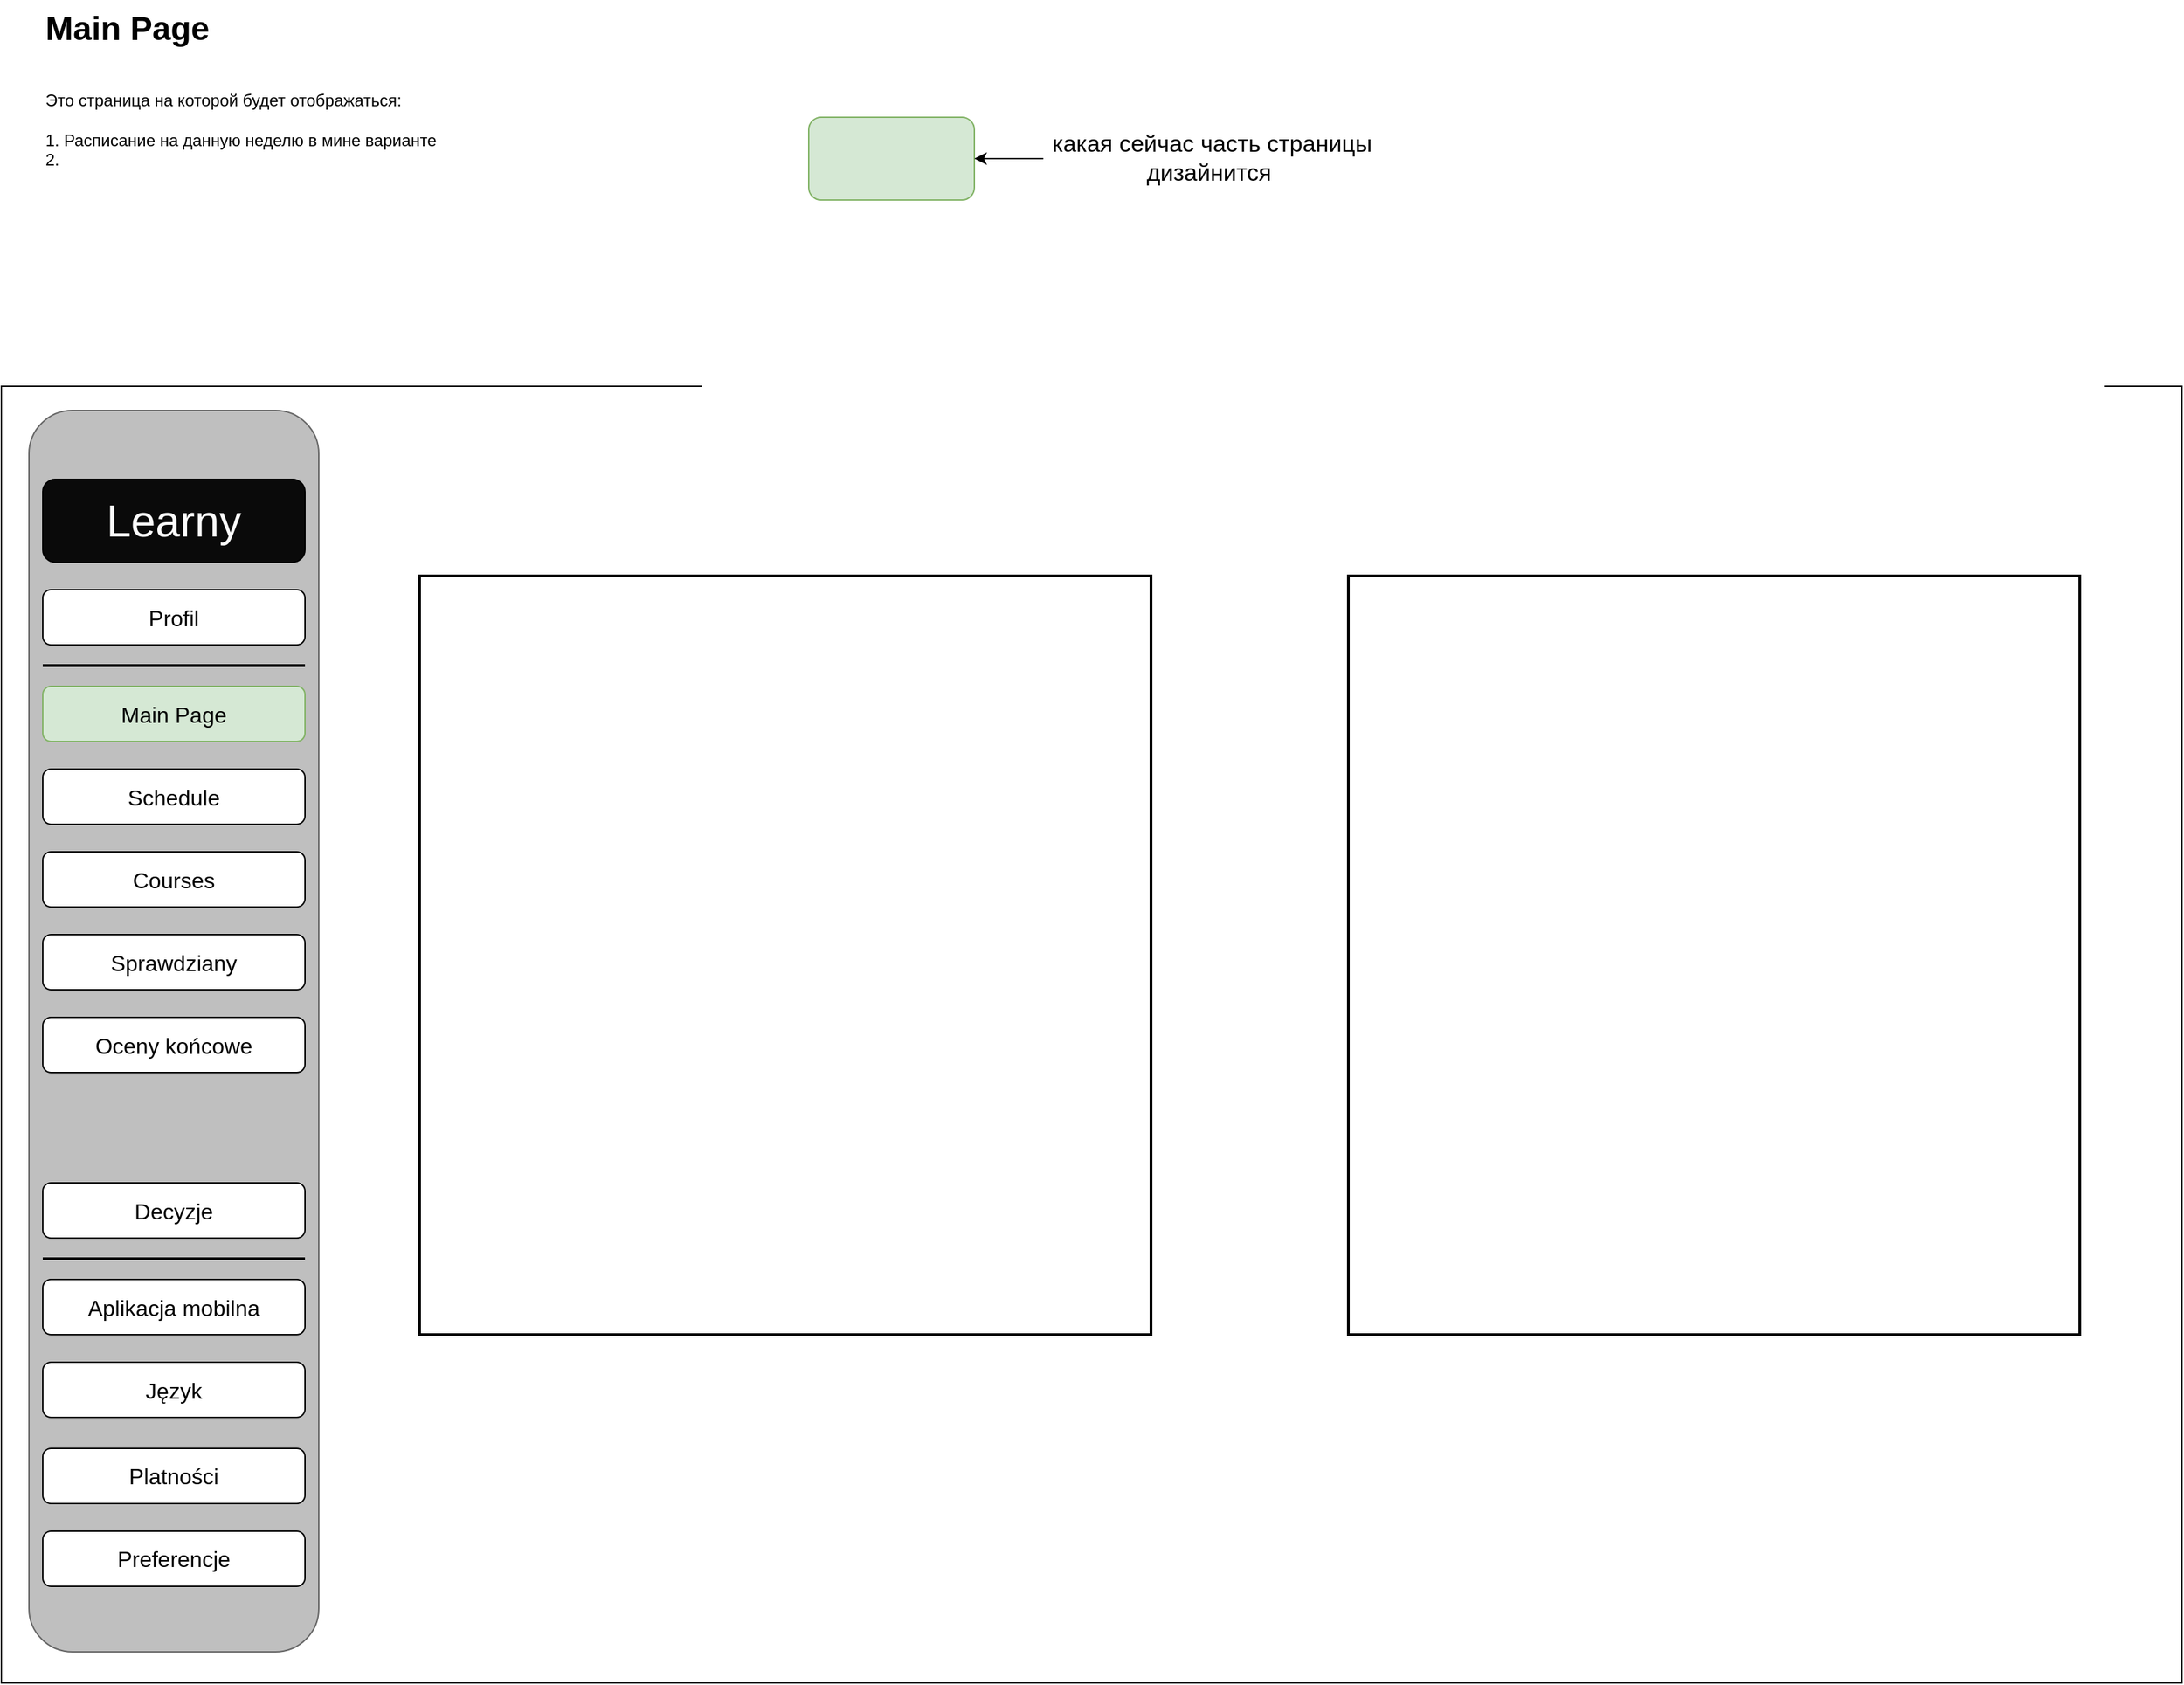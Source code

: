 <mxfile version="24.4.13" type="device">
  <diagram name="Page-1" id="bLqNmkRba2NGORORPSZ6">
    <mxGraphModel dx="-438" dy="2245" grid="1" gridSize="10" guides="1" tooltips="1" connect="1" arrows="1" fold="1" page="1" pageScale="1" pageWidth="2000" pageHeight="700" math="0" shadow="0">
      <root>
        <mxCell id="0" />
        <mxCell id="1" parent="0" />
        <mxCell id="y0Fj-1lW7r01eOwDqa-p-22" value="" style="rounded=0;whiteSpace=wrap;html=1;fillColor=default;fillStyle=auto;" parent="1" vertex="1">
          <mxGeometry x="2030" y="-970" width="1580" height="940" as="geometry" />
        </mxCell>
        <mxCell id="y0Fj-1lW7r01eOwDqa-p-24" value="" style="rounded=1;whiteSpace=wrap;html=1;fillColor=#BFBFBF;fontColor=#333333;strokeColor=#666666;movable=1;resizable=1;rotatable=1;deletable=1;editable=1;locked=0;connectable=1;" parent="1" vertex="1">
          <mxGeometry x="2050" y="-952.5" width="210" height="900" as="geometry" />
        </mxCell>
        <mxCell id="y0Fj-1lW7r01eOwDqa-p-25" value="&lt;font style=&quot;font-size: 32px;&quot;&gt;Learny&lt;/font&gt;" style="rounded=1;whiteSpace=wrap;html=1;fillColor=#0A0A0A;fontColor=#FCFCFC;fontSize=16;movable=1;resizable=1;rotatable=1;deletable=1;editable=1;locked=0;connectable=1;" parent="1" vertex="1">
          <mxGeometry x="2060" y="-902.5" width="190" height="60" as="geometry" />
        </mxCell>
        <mxCell id="y0Fj-1lW7r01eOwDqa-p-26" value="Main Page" style="rounded=1;whiteSpace=wrap;html=1;fontSize=16;fillColor=#d5e8d4;strokeColor=#82b366;" parent="1" vertex="1">
          <mxGeometry x="2060" y="-752.5" width="190" height="40" as="geometry" />
        </mxCell>
        <mxCell id="y0Fj-1lW7r01eOwDqa-p-27" value="Schedule" style="rounded=1;whiteSpace=wrap;html=1;fontSize=16;" parent="1" vertex="1">
          <mxGeometry x="2060" y="-692.5" width="190" height="40" as="geometry" />
        </mxCell>
        <mxCell id="y0Fj-1lW7r01eOwDqa-p-28" value="Courses" style="rounded=1;whiteSpace=wrap;html=1;fontSize=16;" parent="1" vertex="1">
          <mxGeometry x="2060" y="-632.5" width="190" height="40" as="geometry" />
        </mxCell>
        <mxCell id="y0Fj-1lW7r01eOwDqa-p-29" value="Sprawdziany" style="rounded=1;whiteSpace=wrap;html=1;fontSize=16;" parent="1" vertex="1">
          <mxGeometry x="2060" y="-572.5" width="190" height="40" as="geometry" />
        </mxCell>
        <mxCell id="y0Fj-1lW7r01eOwDqa-p-30" value="Oceny końcowe" style="rounded=1;whiteSpace=wrap;html=1;fontSize=16;" parent="1" vertex="1">
          <mxGeometry x="2060" y="-512.5" width="190" height="40" as="geometry" />
        </mxCell>
        <mxCell id="y0Fj-1lW7r01eOwDqa-p-32" value="Decyzje" style="rounded=1;whiteSpace=wrap;html=1;fontSize=16;" parent="1" vertex="1">
          <mxGeometry x="2060" y="-392.5" width="190" height="40" as="geometry" />
        </mxCell>
        <mxCell id="y0Fj-1lW7r01eOwDqa-p-33" value="Profil" style="rounded=1;whiteSpace=wrap;html=1;fontSize=16;" parent="1" vertex="1">
          <mxGeometry x="2060" y="-822.5" width="190" height="40" as="geometry" />
        </mxCell>
        <mxCell id="y0Fj-1lW7r01eOwDqa-p-34" value="" style="line;strokeWidth=2;html=1;" parent="1" vertex="1">
          <mxGeometry x="2060" y="-772.5" width="190" height="10" as="geometry" />
        </mxCell>
        <mxCell id="y0Fj-1lW7r01eOwDqa-p-35" value="" style="line;strokeWidth=2;html=1;" parent="1" vertex="1">
          <mxGeometry x="2060" y="-342.5" width="190" height="10" as="geometry" />
        </mxCell>
        <mxCell id="y0Fj-1lW7r01eOwDqa-p-36" value="Aplikacja mobilna" style="rounded=1;whiteSpace=wrap;html=1;fontSize=16;" parent="1" vertex="1">
          <mxGeometry x="2060" y="-322.5" width="190" height="40" as="geometry" />
        </mxCell>
        <mxCell id="y0Fj-1lW7r01eOwDqa-p-37" value="Preferencje" style="rounded=1;whiteSpace=wrap;html=1;fontSize=16;" parent="1" vertex="1">
          <mxGeometry x="2060" y="-140" width="190" height="40" as="geometry" />
        </mxCell>
        <mxCell id="y0Fj-1lW7r01eOwDqa-p-38" value="Język" style="rounded=1;whiteSpace=wrap;html=1;fontSize=16;" parent="1" vertex="1">
          <mxGeometry x="2060" y="-262.5" width="190" height="40" as="geometry" />
        </mxCell>
        <mxCell id="y0Fj-1lW7r01eOwDqa-p-39" value="Platności" style="rounded=1;whiteSpace=wrap;html=1;fontSize=16;" parent="1" vertex="1">
          <mxGeometry x="2060" y="-200" width="190" height="40" as="geometry" />
        </mxCell>
        <mxCell id="y0Fj-1lW7r01eOwDqa-p-40" value="&lt;h1 style=&quot;margin-top: 0px;&quot;&gt;Main Page&lt;/h1&gt;&lt;div&gt;&lt;br&gt;&lt;/div&gt;&lt;div&gt;Это страница на которой будет отображаться:&lt;/div&gt;&lt;div&gt;&lt;br&gt;&lt;/div&gt;&lt;div&gt;1. Расписание на данную неделю в мине варианте&lt;/div&gt;&lt;div&gt;2.&amp;nbsp;&lt;/div&gt;" style="text;html=1;whiteSpace=wrap;overflow=hidden;rounded=0;" parent="1" vertex="1">
          <mxGeometry x="2060" y="-1250" width="510" height="230" as="geometry" />
        </mxCell>
        <mxCell id="y0Fj-1lW7r01eOwDqa-p-41" value="" style="rounded=1;whiteSpace=wrap;html=1;fillColor=#d5e8d4;strokeColor=#82b366;" parent="1" vertex="1">
          <mxGeometry x="2615" y="-1165" width="120" height="60" as="geometry" />
        </mxCell>
        <mxCell id="y0Fj-1lW7r01eOwDqa-p-42" style="edgeStyle=orthogonalEdgeStyle;rounded=0;orthogonalLoop=1;jettySize=auto;html=1;exitX=0;exitY=0.5;exitDx=0;exitDy=0;entryX=1;entryY=0.5;entryDx=0;entryDy=0;" parent="1" source="y0Fj-1lW7r01eOwDqa-p-43" target="y0Fj-1lW7r01eOwDqa-p-41" edge="1">
          <mxGeometry relative="1" as="geometry" />
        </mxCell>
        <mxCell id="y0Fj-1lW7r01eOwDqa-p-43" value="&amp;nbsp;какая сейчас часть страницы дизайнится" style="text;html=1;align=center;verticalAlign=middle;whiteSpace=wrap;rounded=0;fontSize=17;" parent="1" vertex="1">
          <mxGeometry x="2785" y="-1152.5" width="240" height="35" as="geometry" />
        </mxCell>
        <mxCell id="y0Fj-1lW7r01eOwDqa-p-44" value="" style="rounded=0;whiteSpace=wrap;html=1;strokeWidth=2;" parent="1" vertex="1">
          <mxGeometry x="2333" y="-832.5" width="530" height="550" as="geometry" />
        </mxCell>
        <mxCell id="y0Fj-1lW7r01eOwDqa-p-45" value="" style="rounded=0;whiteSpace=wrap;html=1;strokeWidth=2;" parent="1" vertex="1">
          <mxGeometry x="3006" y="-832.5" width="530" height="550" as="geometry" />
        </mxCell>
      </root>
    </mxGraphModel>
  </diagram>
</mxfile>
